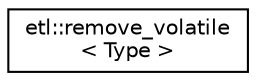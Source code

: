 digraph "Graphical Class Hierarchy"
{
  edge [fontname="Helvetica",fontsize="10",labelfontname="Helvetica",labelfontsize="10"];
  node [fontname="Helvetica",fontsize="10",shape=record];
  rankdir="LR";
  Node0 [label="etl::remove_volatile\l\< Type \>",height=0.2,width=0.4,color="black", fillcolor="white", style="filled",URL="$structetl_1_1remove__volatile.html"];
}
